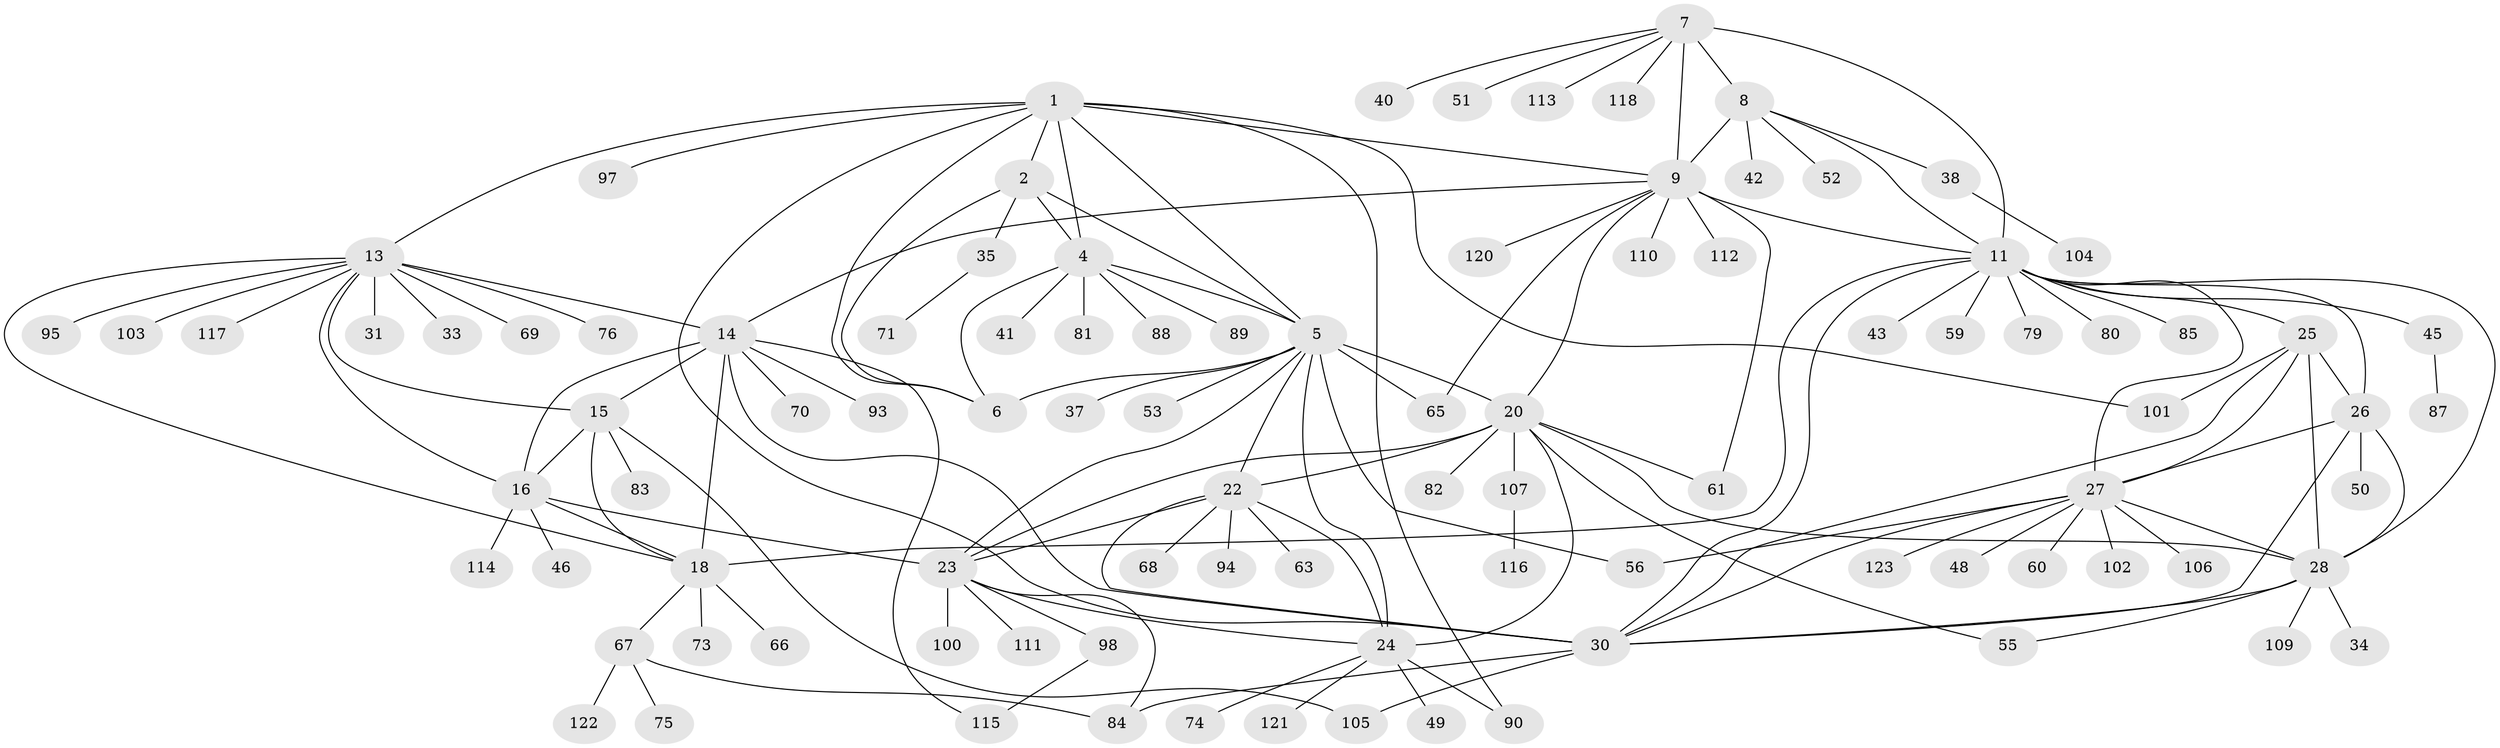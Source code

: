 // original degree distribution, {9: 0.056910569105691054, 7: 0.056910569105691054, 8: 0.032520325203252036, 6: 0.04065040650406504, 11: 0.016260162601626018, 14: 0.008130081300813009, 10: 0.024390243902439025, 12: 0.008130081300813009, 1: 0.5447154471544715, 2: 0.15447154471544716, 3: 0.04065040650406504, 4: 0.016260162601626018}
// Generated by graph-tools (version 1.1) at 2025/11/02/27/25 16:11:37]
// undirected, 96 vertices, 144 edges
graph export_dot {
graph [start="1"]
  node [color=gray90,style=filled];
  1 [super="+3"];
  2 [super="+62"];
  4 [super="+39"];
  5 [super="+19"];
  6 [super="+92"];
  7 [super="+77"];
  8 [super="+12"];
  9 [super="+10"];
  11 [super="+29"];
  13 [super="+57"];
  14 [super="+17"];
  15 [super="+36"];
  16 [super="+91"];
  18 [super="+44"];
  20 [super="+21"];
  22 [super="+58"];
  23 [super="+64"];
  24;
  25 [super="+54"];
  26 [super="+47"];
  27 [super="+72"];
  28 [super="+108"];
  30 [super="+32"];
  31;
  33 [super="+78"];
  34;
  35;
  37;
  38;
  40 [super="+99"];
  41;
  42;
  43;
  45;
  46;
  48;
  49;
  50;
  51;
  52;
  53;
  55;
  56;
  59;
  60;
  61 [super="+96"];
  63;
  65;
  66;
  67 [super="+86"];
  68;
  69;
  70;
  71;
  73;
  74;
  75;
  76;
  79;
  80;
  81;
  82;
  83;
  84;
  85;
  87;
  88;
  89;
  90;
  93;
  94;
  95;
  97;
  98;
  100;
  101;
  102;
  103;
  104;
  105;
  106;
  107 [super="+119"];
  109;
  110;
  111;
  112;
  113;
  114;
  115;
  116;
  117;
  118;
  120;
  121;
  122;
  123;
  1 -- 2 [weight=2];
  1 -- 4 [weight=2];
  1 -- 5 [weight=2];
  1 -- 6 [weight=2];
  1 -- 13;
  1 -- 30;
  1 -- 90;
  1 -- 97;
  1 -- 101;
  1 -- 9;
  2 -- 4;
  2 -- 5;
  2 -- 6;
  2 -- 35;
  4 -- 5;
  4 -- 6;
  4 -- 88;
  4 -- 89;
  4 -- 81;
  4 -- 41;
  5 -- 6;
  5 -- 37;
  5 -- 53;
  5 -- 56;
  5 -- 65;
  5 -- 20 [weight=2];
  5 -- 22;
  5 -- 23;
  5 -- 24;
  7 -- 8 [weight=2];
  7 -- 9 [weight=2];
  7 -- 11;
  7 -- 40;
  7 -- 51;
  7 -- 113;
  7 -- 118;
  8 -- 9 [weight=4];
  8 -- 11 [weight=2];
  8 -- 38;
  8 -- 42;
  8 -- 52;
  9 -- 11 [weight=2];
  9 -- 61;
  9 -- 110;
  9 -- 112;
  9 -- 120;
  9 -- 20;
  9 -- 65;
  9 -- 14;
  11 -- 45;
  11 -- 80;
  11 -- 59;
  11 -- 43;
  11 -- 79;
  11 -- 85;
  11 -- 25;
  11 -- 26;
  11 -- 27;
  11 -- 28;
  11 -- 30;
  11 -- 18;
  13 -- 14 [weight=2];
  13 -- 15;
  13 -- 16;
  13 -- 18;
  13 -- 31;
  13 -- 33;
  13 -- 69;
  13 -- 76;
  13 -- 95;
  13 -- 103;
  13 -- 117;
  14 -- 15 [weight=2];
  14 -- 16 [weight=2];
  14 -- 18 [weight=2];
  14 -- 30;
  14 -- 93;
  14 -- 115;
  14 -- 70;
  15 -- 16;
  15 -- 18;
  15 -- 105;
  15 -- 83;
  16 -- 18;
  16 -- 23;
  16 -- 46;
  16 -- 114;
  18 -- 66;
  18 -- 67;
  18 -- 73;
  20 -- 22 [weight=2];
  20 -- 23 [weight=2];
  20 -- 24 [weight=2];
  20 -- 55;
  20 -- 107;
  20 -- 82;
  20 -- 28;
  20 -- 61;
  22 -- 23;
  22 -- 24;
  22 -- 68;
  22 -- 94;
  22 -- 63;
  22 -- 30;
  23 -- 24;
  23 -- 84;
  23 -- 98;
  23 -- 100;
  23 -- 111;
  24 -- 49;
  24 -- 74;
  24 -- 90;
  24 -- 121;
  25 -- 26;
  25 -- 27;
  25 -- 28;
  25 -- 30;
  25 -- 101;
  26 -- 27;
  26 -- 28;
  26 -- 30;
  26 -- 50;
  27 -- 28;
  27 -- 30;
  27 -- 48;
  27 -- 56;
  27 -- 60;
  27 -- 102;
  27 -- 106;
  27 -- 123;
  28 -- 30;
  28 -- 34;
  28 -- 55;
  28 -- 109;
  30 -- 84;
  30 -- 105;
  35 -- 71;
  38 -- 104;
  45 -- 87;
  67 -- 75;
  67 -- 122;
  67 -- 84;
  98 -- 115;
  107 -- 116;
}

